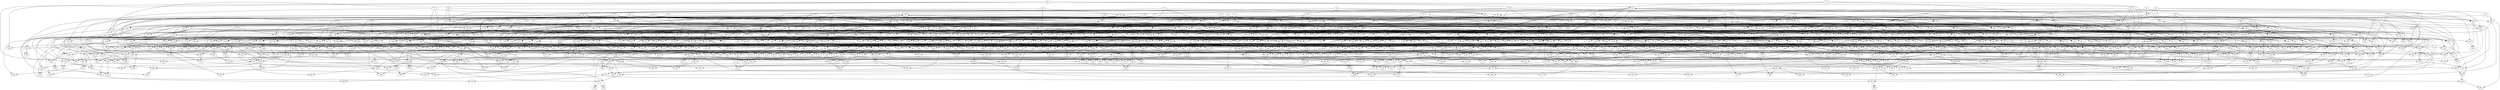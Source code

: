 digraph grap {
0 -> 192
0 -> 215
0 -> 269
0 -> 650
0 -> 860
1 -> 857
2 -> 107
2 -> 156
2 -> 325
2 -> 455
3 -> 209
3 -> 362
3 -> 406
3 -> 558
4 -> 141
4 -> 282
4 -> 438
4 -> 957
5 -> 138
5 -> 457
5 -> 609
5 -> 616
5 -> 690
6 -> 662
6 -> 845
7 -> 121
7 -> 244
7 -> 512
7 -> 540
7 -> 991
8 -> 122
8 -> 429
8 -> 459
9 -> 126
9 -> 130
9 -> 199
9 -> 257
9 -> 404
9 -> 543
9 -> 596
10 -> 197
10 -> 238
10 -> 359
10 -> 471
11 -> 133
11 -> 267
11 -> 287
11 -> 910
12 -> 100
12 -> 175
12 -> 207
12 -> 226
12 -> 561
12 -> 891
13 -> 143
13 -> 153
13 -> 521
14 -> 129
14 -> 146
14 -> 263
14 -> 265
14 -> 280
14 -> 324
14 -> 395
14 -> 473
14 -> 584
14 -> 643
15 -> 130
15 -> 152
15 -> 344
15 -> 357
16 -> 104
16 -> 240
16 -> 425
16 -> 649
16 -> 808
17 -> 123
17 -> 135
17 -> 158
17 -> 661
17 -> 802
18 -> 189
18 -> 490
18 -> 544
18 -> 882
19 -> 433
19 -> 779
19 -> 963
20 -> 148
20 -> 228
20 -> 341
20 -> 550
20 -> 652
20 -> 804
21 -> 102
21 -> 151
21 -> 230
21 -> 1058
22 -> 120
22 -> 162
22 -> 168
22 -> 294
22 -> 405
22 -> 746
23 -> 214
23 -> 380
24 -> 113
24 -> 194
24 -> 388
24 -> 536
24 -> 624
24 -> 847
25 -> 100
25 -> 127
25 -> 159
25 -> 518
26 -> 152
26 -> 205
26 -> 552
26 -> 648
26 -> 1060
27 -> 178
27 -> 231
27 -> 298
27 -> 427
27 -> 819
28 -> 108
28 -> 124
28 -> 179
28 -> 363
28 -> 467
28 -> 482
28 -> 557
28 -> 731
29 -> 116
29 -> 578
29 -> 684
29 -> 805
30 -> 182
30 -> 265
30 -> 352
30 -> 448
30 -> 617
30 -> 1093
31 -> 125
31 -> 138
31 -> 202
31 -> 223
31 -> 345
31 -> 400
31 -> 875
32 -> 103
32 -> 118
32 -> 144
33 -> 550
33 -> 679
33 -> 721
33 -> 944
34 -> 270
34 -> 395
34 -> 477
34 -> 1066
35 -> 150
35 -> 160
35 -> 179
35 -> 603
36 -> 592
36 -> 853
37 -> 101
37 -> 149
37 -> 227
37 -> 327
37 -> 1002
37 -> 1051
38 -> 118
38 -> 184
38 -> 233
38 -> 235
38 -> 286
38 -> 409
38 -> 525
39 -> 102
39 -> 114
39 -> 196
39 -> 260
39 -> 287
39 -> 499
39 -> 787
40 -> 140
40 -> 266
40 -> 829
41 -> 336
41 -> 855
42 -> 137
42 -> 164
42 -> 201
42 -> 215
42 -> 316
42 -> 343
42 -> 344
42 -> 461
42 -> 516
43 -> 103
43 -> 479
43 -> 815
43 -> 854
44 -> 439
45 -> 124
45 -> 132
45 -> 487
45 -> 974
46 -> 797
46 -> 955
47 -> 106
47 -> 112
47 -> 293
47 -> 390
47 -> 505
47 -> 864
48 -> 111
48 -> 338
49 -> 139
49 -> 206
49 -> 292
49 -> 313
49 -> 366
49 -> 379
50 -> 259
50 -> 463
50 -> 603
50 -> 694
50 -> 823
50 -> 894
50 -> 899
51 -> 111
51 -> 195
51 -> 254
51 -> 651
52 -> 216
52 -> 243
52 -> 275
52 -> 417
52 -> 644
52 -> 898
53 -> 106
53 -> 107
53 -> 161
53 -> 296
53 -> 504
54 -> 104
54 -> 109
54 -> 156
54 -> 325
54 -> 529
54 -> 651
55 -> 109
55 -> 1091
56 -> 232
56 -> 456
56 -> 554
56 -> 722
57 -> 110
57 -> 170
57 -> 253
58 -> 258
59 -> 207
59 -> 413
59 -> 485
59 -> 573
59 -> 688
59 -> 1082
60 -> 129
60 -> 135
60 -> 190
60 -> 696
61 -> 188
61 -> 247
61 -> 763
62 -> 193
63 -> 121
63 -> 131
63 -> 134
63 -> 154
63 -> 204
63 -> 425
63 -> 472
63 -> 656
63 -> 669
63 -> 1029
64 -> 214
64 -> 441
64 -> 514
64 -> 697
65 -> 151
65 -> 187
65 -> 208
65 -> 375
65 -> 810
65 -> 815
65 -> 827
66 -> 125
66 -> 131
66 -> 261
66 -> 454
66 -> 618
66 -> 949
67 -> 388
67 -> 787
68 -> 117
68 -> 133
68 -> 286
68 -> 367
68 -> 464
68 -> 484
68 -> 627
69 -> 178
69 -> 297
69 -> 326
69 -> 372
69 -> 569
69 -> 733
69 -> 745
70 -> 224
70 -> 307
70 -> 384
71 -> 266
71 -> 281
71 -> 563
71 -> 750
72 -> 164
72 -> 171
72 -> 262
73 -> 113
73 -> 181
73 -> 342
73 -> 728
74 -> 237
74 -> 437
74 -> 630
74 -> 658
74 -> 977
75 -> 149
75 -> 807
75 -> 814
76 -> 141
76 -> 150
76 -> 195
76 -> 462
76 -> 1026
77 -> 174
77 -> 322
77 -> 522
77 -> 770
78 -> 427
78 -> 507
79 -> 148
79 -> 280
79 -> 669
79 -> 675
80 -> 169
80 -> 377
80 -> 529
81 -> 126
81 -> 176
81 -> 186
81 -> 196
81 -> 234
81 -> 260
81 -> 335
81 -> 336
82 -> 123
82 -> 201
82 -> 309
82 -> 493
82 -> 655
82 -> 873
83 -> 115
83 -> 177
83 -> 268
83 -> 308
83 -> 390
83 -> 392
83 -> 466
83 -> 681
83 -> 886
84 -> 105
84 -> 144
84 -> 339
84 -> 367
84 -> 411
84 -> 457
84 -> 504
85 -> 119
85 -> 197
85 -> 330
85 -> 360
85 -> 706
86 -> 159
86 -> 283
86 -> 397
86 -> 580
86 -> 751
87 -> 128
87 -> 136
87 -> 142
87 -> 181
87 -> 271
87 -> 477
87 -> 975
88 -> 112
88 -> 128
88 -> 175
88 -> 592
88 -> 742
89 -> 323
89 -> 434
90 -> 203
90 -> 324
90 -> 460
90 -> 597
90 -> 667
90 -> 903
90 -> 935
90 -> 1085
91 -> 105
91 -> 158
91 -> 482
92 -> 110
92 -> 165
92 -> 332
92 -> 364
93 -> 122
93 -> 203
93 -> 337
93 -> 588
94 -> 768
94 -> 874
95 -> 229
96 -> 172
96 -> 446
96 -> 890
97 -> 155
97 -> 267
97 -> 756
97 -> 1081
98 -> 119
98 -> 166
98 -> 673
99 -> 101
99 -> 115
99 -> 218
99 -> 428
100 -> 114
100 -> 174
100 -> 222
100 -> 369
100 -> 596
100 -> 672
100 -> 870
100 -> 1065
101 -> 116
101 -> 117
101 -> 145
101 -> 180
101 -> 275
101 -> 321
101 -> 331
102 -> 153
102 -> 233
102 -> 420
102 -> 657
103 -> 315
103 -> 380
104 -> 136
104 -> 199
104 -> 232
104 -> 563
104 -> 599
104 -> 760
105 -> 465
106 -> 108
106 -> 272
106 -> 274
106 -> 329
106 -> 434
106 -> 608
106 -> 793
107 -> 172
107 -> 183
107 -> 216
107 -> 322
107 -> 365
107 -> 579
108 -> 120
108 -> 147
108 -> 342
108 -> 472
108 -> 843
108 -> 1059
109 -> 209
109 -> 222
109 -> 431
109 -> 586
109 -> 808
110 -> 139
110 -> 200
110 -> 202
110 -> 432
110 -> 495
110 -> 555
111 -> 239
111 -> 463
112 -> 189
112 -> 208
112 -> 255
112 -> 298
112 -> 319
112 -> 649
112 -> 804
113 -> 160
113 -> 278
113 -> 299
113 -> 375
113 -> 415
113 -> 469
113 -> 553
113 -> 660
113 -> 1011
114 -> 217
114 -> 259
114 -> 288
114 -> 374
114 -> 567
114 -> 686
114 -> 754
115 -> 372
115 -> 415
115 -> 542
115 -> 666
115 -> 972
116 -> 165
116 -> 170
116 -> 416
116 -> 489
116 -> 654
117 -> 134
117 -> 155
117 -> 185
117 -> 495
117 -> 591
117 -> 858
118 -> 137
118 -> 321
118 -> 374
118 -> 1005
119 -> 127
119 -> 391
120 -> 243
120 -> 356
120 -> 545
120 -> 1030
121 -> 248
121 -> 351
121 -> 762
122 -> 185
122 -> 191
122 -> 840
123 -> 145
123 -> 198
123 -> 281
123 -> 830
124 -> 190
124 -> 368
124 -> 675
124 -> 812
124 -> 991
125 -> 225
125 -> 236
125 -> 258
125 -> 353
125 -> 382
125 -> 560
125 -> 722
125 -> 865
126 -> 132
126 -> 167
126 -> 597
127 -> 221
127 -> 534
128 -> 147
128 -> 198
128 -> 1058
128 -> 1072
129 -> 143
129 -> 193
129 -> 256
129 -> 470
129 -> 591
130 -> 245
130 -> 261
130 -> 309
130 -> 621
130 -> 892
131 -> 177
131 -> 191
131 -> 228
131 -> 413
131 -> 989
132 -> 173
132 -> 180
132 -> 317
132 -> 376
133 -> 163
133 -> 188
133 -> 343
133 -> 613
133 -> 928
133 -> 1067
134 -> 142
134 -> 257
134 -> 272
134 -> 363
134 -> 516
134 -> 607
135 -> 173
135 -> 250
136 -> 186
136 -> 246
136 -> 365
136 -> 383
136 -> 564
136 -> 641
137 -> 140
137 -> 146
137 -> 219
137 -> 288
137 -> 303
137 -> 312
137 -> 337
137 -> 349
138 -> 245
138 -> 646
139 -> 157
139 -> 218
139 -> 749
140 -> 163
140 -> 744
140 -> 894
141 -> 220
141 -> 225
141 -> 227
141 -> 251
141 -> 285
141 -> 366
141 -> 524
141 -> 1027
142 -> 520
142 -> 824
143 -> 300
143 -> 772
144 -> 167
144 -> 204
144 -> 289
144 -> 354
144 -> 884
145 -> 154
145 -> 294
146 -> 162
146 -> 241
146 -> 268
146 -> 479
146 -> 558
146 -> 647
146 -> 672
146 -> 872
146 -> 1041
147 -> 211
147 -> 551
148 -> 212
148 -> 229
148 -> 341
149 -> 166
149 -> 320
149 -> 379
149 -> 386
149 -> 424
150 -> 239
150 -> 246
150 -> 299
150 -> 333
150 -> 352
150 -> 999
151 -> 348
152 -> 168
152 -> 295
152 -> 401
152 -> 436
152 -> 645
153 -> 242
153 -> 273
154 -> 304
154 -> 310
154 -> 418
154 -> 485
154 -> 562
154 -> 803
154 -> 873
154 -> 1096
155 -> 157
155 -> 609
155 -> 652
155 -> 975
156 -> 187
156 -> 397
156 -> 640
157 -> 285
157 -> 423
157 -> 601
158 -> 161
158 -> 205
158 -> 642
159 -> 182
159 -> 426
159 -> 447
159 -> 450
159 -> 486
159 -> 717
160 -> 220
160 -> 846
161 -> 169
161 -> 497
161 -> 574
162 -> 297
162 -> 464
163 -> 192
163 -> 194
163 -> 316
163 -> 742
164 -> 171
164 -> 176
164 -> 183
164 -> 278
165 -> 368
165 -> 444
165 -> 576
166 -> 371
166 -> 446
166 -> 568
166 -> 648
167 -> 219
167 -> 330
167 -> 447
167 -> 469
168 -> 184
168 -> 241
168 -> 323
168 -> 346
168 -> 362
168 -> 534
168 -> 629
168 -> 1082
169 -> 263
169 -> 435
169 -> 437
169 -> 699
169 -> 701
170 -> 221
170 -> 498
170 -> 709
171 -> 696
171 -> 898
172 -> 271
172 -> 340
172 -> 687
172 -> 850
173 -> 665
173 -> 732
173 -> 759
174 -> 414
174 -> 614
174 -> 670
174 -> 960
175 -> 484
175 -> 545
175 -> 580
175 -> 662
176 -> 262
177 -> 213
177 -> 386
178 -> 210
178 -> 247
178 -> 249
178 -> 295
178 -> 377
178 -> 454
178 -> 678
178 -> 896
178 -> 1030
179 -> 206
179 -> 546
179 -> 683
180 -> 200
180 -> 211
180 -> 237
180 -> 396
180 -> 398
180 -> 401
180 -> 676
182 -> 242
182 -> 515
183 -> 210
183 -> 311
183 -> 328
183 -> 426
183 -> 841
183 -> 853
183 -> 889
184 -> 396
184 -> 517
184 -> 876
185 -> 212
185 -> 251
185 -> 393
185 -> 444
186 -> 223
186 -> 291
186 -> 565
186 -> 1019
187 -> 249
187 -> 510
187 -> 564
188 -> 493
188 -> 506
189 -> 279
189 -> 663
189 -> 691
190 -> 930
191 -> 385
191 -> 421
191 -> 901
192 -> 290
192 -> 326
192 -> 625
192 -> 758
193 -> 231
194 -> 293
194 -> 492
194 -> 950
195 -> 254
195 -> 606
196 -> 217
196 -> 509
196 -> 1018
196 -> 1042
196 -> 1084
197 -> 308
197 -> 398
197 -> 407
197 -> 549
197 -> 997
198 -> 466
199 -> 328
199 -> 619
199 -> 849
199 -> 1004
200 -> 252
200 -> 331
200 -> 356
200 -> 453
200 -> 503
200 -> 801
200 -> 1071
201 -> 273
201 -> 391
201 -> 628
201 -> 775
201 -> 960
202 -> 240
202 -> 279
202 -> 284
202 -> 878
203 -> 276
203 -> 296
204 -> 226
204 -> 277
204 -> 282
204 -> 613
204 -> 677
204 -> 866
205 -> 213
205 -> 224
205 -> 248
205 -> 319
205 -> 452
206 -> 400
206 -> 822
206 -> 1097
207 -> 255
207 -> 430
207 -> 816
207 -> 818
207 -> 1015
208 -> 235
208 -> 274
208 -> 548
208 -> 561
209 -> 389
209 -> 831
209 -> 1071
210 -> 327
210 -> 689
210 -> 798
210 -> 895
210 -> 1070
211 -> 987
212 -> 361
212 -> 521
212 -> 777
212 -> 912
213 -> 498
213 -> 607
214 -> 631
214 -> 692
215 -> 442
215 -> 587
215 -> 620
215 -> 693
216 -> 411
216 -> 476
216 -> 494
216 -> 828
216 -> 970
217 -> 284
217 -> 526
217 -> 682
217 -> 871
217 -> 1099
218 -> 410
218 -> 749
219 -> 538
220 -> 230
220 -> 244
220 -> 448
220 -> 581
221 -> 442
221 -> 870
222 -> 329
222 -> 515
222 -> 938
223 -> 264
223 -> 340
223 -> 646
223 -> 778
223 -> 783
224 -> 236
224 -> 311
224 -> 633
224 -> 638
225 -> 333
225 -> 381
225 -> 406
225 -> 556
225 -> 703
226 -> 624
226 -> 698
226 -> 958
226 -> 965
227 -> 525
227 -> 527
227 -> 615
228 -> 481
229 -> 655
230 -> 238
230 -> 252
230 -> 315
230 -> 451
231 -> 556
231 -> 1068
232 -> 360
232 -> 452
232 -> 720
233 -> 234
234 -> 431
234 -> 496
234 -> 1075
235 -> 276
235 -> 290
235 -> 443
235 -> 789
236 -> 408
236 -> 419
237 -> 302
237 -> 532
238 -> 304
238 -> 306
238 -> 394
238 -> 519
239 -> 383
239 -> 513
239 -> 570
240 -> 312
240 -> 314
240 -> 1005
241 -> 253
241 -> 595
241 -> 963
242 -> 310
242 -> 543
242 -> 590
243 -> 637
243 -> 663
243 -> 955
244 -> 292
244 -> 361
244 -> 465
244 -> 487
244 -> 542
244 -> 604
245 -> 320
246 -> 250
246 -> 264
246 -> 1057
247 -> 334
247 -> 445
247 -> 761
247 -> 812
248 -> 269
248 -> 405
249 -> 606
249 -> 708
250 -> 334
250 -> 349
250 -> 673
250 -> 865
251 -> 719
251 -> 874
252 -> 270
252 -> 358
252 -> 403
252 -> 674
252 -> 1000
253 -> 438
253 -> 954
254 -> 256
254 -> 403
254 -> 508
254 -> 725
254 -> 731
255 -> 318
255 -> 584
255 -> 668
256 -> 305
256 -> 734
256 -> 761
257 -> 474
257 -> 908
259 -> 277
259 -> 350
259 -> 417
259 -> 488
260 -> 387
260 -> 524
260 -> 782
261 -> 385
261 -> 560
261 -> 739
261 -> 760
261 -> 769
261 -> 1027
262 -> 1014
263 -> 318
263 -> 926
263 -> 1031
264 -> 364
264 -> 370
264 -> 402
264 -> 629
265 -> 381
266 -> 676
266 -> 681
266 -> 879
266 -> 1088
267 -> 313
267 -> 339
267 -> 1043
269 -> 283
269 -> 300
269 -> 1016
270 -> 1022
271 -> 378
271 -> 638
271 -> 683
271 -> 934
272 -> 757
273 -> 350
273 -> 351
273 -> 794
273 -> 814
273 -> 917
273 -> 966
274 -> 358
274 -> 407
274 -> 678
274 -> 844
275 -> 480
276 -> 303
276 -> 476
276 -> 1048
277 -> 585
277 -> 964
278 -> 301
278 -> 346
278 -> 704
279 -> 880
280 -> 461
280 -> 587
280 -> 674
280 -> 747
280 -> 838
280 -> 971
281 -> 420
281 -> 453
281 -> 575
282 -> 440
282 -> 577
282 -> 620
283 -> 821
284 -> 302
284 -> 394
284 -> 625
284 -> 726
285 -> 480
285 -> 923
286 -> 289
286 -> 306
286 -> 345
286 -> 1010
287 -> 307
287 -> 639
288 -> 291
288 -> 369
288 -> 497
288 -> 523
288 -> 660
288 -> 701
289 -> 659
289 -> 937
290 -> 585
290 -> 691
291 -> 566
292 -> 470
293 -> 888
293 -> 1072
294 -> 338
294 -> 739
295 -> 305
295 -> 578
297 -> 399
297 -> 721
297 -> 844
297 -> 847
297 -> 1029
298 -> 301
298 -> 314
298 -> 436
298 -> 633
298 -> 1017
299 -> 412
299 -> 830
300 -> 335
300 -> 689
300 -> 793
301 -> 494
301 -> 679
302 -> 422
302 -> 467
302 -> 1025
303 -> 1034
304 -> 499
304 -> 677
305 -> 347
305 -> 460
306 -> 355
306 -> 373
306 -> 393
306 -> 474
306 -> 820
306 -> 864
308 -> 332
308 -> 785
309 -> 528
310 -> 502
310 -> 568
310 -> 938
310 -> 962
311 -> 317
311 -> 424
311 -> 713
312 -> 422
312 -> 501
312 -> 589
312 -> 859
312 -> 1073
314 -> 546
315 -> 370
315 -> 645
315 -> 767
316 -> 522
317 -> 376
318 -> 883
319 -> 354
319 -> 392
319 -> 416
319 -> 713
319 -> 835
319 -> 951
320 -> 513
320 -> 552
321 -> 631
321 -> 778
321 -> 956
322 -> 653
323 -> 449
323 -> 450
323 -> 623
323 -> 747
323 -> 764
325 -> 612
325 -> 934
326 -> 441
326 -> 741
327 -> 666
327 -> 771
327 -> 805
327 -> 826
327 -> 981
328 -> 412
328 -> 726
329 -> 788
330 -> 468
330 -> 753
330 -> 813
331 -> 632
331 -> 834
331 -> 869
331 -> 929
331 -> 983
332 -> 697
333 -> 373
333 -> 389
334 -> 357
334 -> 1077
334 -> 1078
335 -> 353
335 -> 384
335 -> 409
335 -> 885
336 -> 418
336 -> 429
336 -> 481
337 -> 707
337 -> 861
338 -> 1063
339 -> 933
339 -> 1070
340 -> 387
340 -> 796
340 -> 1067
341 -> 347
341 -> 944
342 -> 348
342 -> 456
342 -> 492
342 -> 583
342 -> 936
342 -> 1045
343 -> 414
343 -> 512
343 -> 539
343 -> 588
344 -> 775
345 -> 849
346 -> 508
346 -> 1059
347 -> 875
347 -> 884
348 -> 402
348 -> 510
348 -> 576
348 -> 583
348 -> 796
348 -> 821
348 -> 876
349 -> 445
350 -> 483
350 -> 496
350 -> 527
350 -> 940
351 -> 355
351 -> 359
351 -> 378
352 -> 433
352 -> 659
352 -> 740
352 -> 850
353 -> 471
354 -> 539
355 -> 458
355 -> 695
355 -> 1083
356 -> 371
356 -> 458
356 -> 475
356 -> 709
356 -> 904
357 -> 755
358 -> 404
358 -> 918
359 -> 757
359 -> 1080
360 -> 399
360 -> 530
360 -> 544
362 -> 1037
364 -> 549
364 -> 852
365 -> 382
366 -> 440
366 -> 716
366 -> 744
367 -> 514
367 -> 566
368 -> 717
368 -> 905
369 -> 419
370 -> 611
370 -> 710
370 -> 719
371 -> 579
372 -> 586
372 -> 781
373 -> 582
373 -> 698
373 -> 903
373 -> 1009
374 -> 807
376 -> 475
376 -> 1023
378 -> 730
378 -> 798
378 -> 833
379 -> 443
379 -> 590
380 -> 867
381 -> 671
382 -> 501
383 -> 430
383 -> 491
384 -> 423
384 -> 630
384 -> 784
385 -> 567
385 -> 740
386 -> 791
386 -> 965
387 -> 642
387 -> 950
388 -> 600
388 -> 727
389 -> 943
392 -> 948
393 -> 408
393 -> 435
393 -> 455
393 -> 555
393 -> 718
393 -> 765
393 -> 911
395 -> 500
395 -> 891
397 -> 410
397 -> 992
397 -> 1056
398 -> 548
399 -> 468
399 -> 857
400 -> 451
400 -> 528
400 -> 832
400 -> 1057
401 -> 421
401 -> 598
401 -> 619
402 -> 862
402 -> 982
405 -> 695
406 -> 511
407 -> 734
407 -> 738
408 -> 509
408 -> 594
408 -> 893
409 -> 707
409 -> 1014
410 -> 462
410 -> 878
410 -> 908
411 -> 600
412 -> 537
412 -> 699
413 -> 594
413 -> 782
413 -> 964
414 -> 1053
415 -> 489
415 -> 1061
417 -> 1081
418 -> 439
418 -> 562
418 -> 993
419 -> 615
419 -> 969
420 -> 511
421 -> 473
422 -> 428
422 -> 621
423 -> 571
425 -> 502
425 -> 774
425 -> 907
425 -> 967
425 -> 1032
426 -> 715
427 -> 533
427 -> 766
427 -> 1033
428 -> 626
430 -> 432
430 -> 541
431 -> 640
432 -> 800
434 -> 478
434 -> 537
436 -> 758
436 -> 858
436 -> 948
437 -> 478
437 -> 634
437 -> 1026
438 -> 653
438 -> 685
438 -> 1045
440 -> 581
440 -> 736
440 -> 824
440 -> 1049
441 -> 593
442 -> 599
442 -> 783
442 -> 889
442 -> 973
443 -> 449
444 -> 806
448 -> 622
448 -> 789
448 -> 842
449 -> 531
449 -> 616
449 -> 730
449 -> 976
450 -> 769
450 -> 860
450 -> 1002
451 -> 459
451 -> 786
452 -> 658
453 -> 635
453 -> 839
454 -> 811
454 -> 879
455 -> 486
455 -> 488
455 -> 506
455 -> 729
455 -> 753
456 -> 491
457 -> 518
457 -> 715
457 -> 737
458 -> 712
458 -> 1052
459 -> 911
459 -> 1083
459 -> 1098
460 -> 820
460 -> 920
461 -> 530
461 -> 738
461 -> 1066
462 -> 538
463 -> 500
463 -> 551
463 -> 573
464 -> 705
464 -> 1056
465 -> 526
465 -> 535
466 -> 887
466 -> 1021
467 -> 547
467 -> 575
468 -> 957
468 -> 1061
469 -> 490
469 -> 503
472 -> 839
472 -> 1064
473 -> 634
474 -> 531
474 -> 929
475 -> 517
476 -> 559
477 -> 571
478 -> 523
478 -> 582
478 -> 639
479 -> 483
479 -> 643
480 -> 680
480 -> 994
482 -> 507
482 -> 732
483 -> 702
484 -> 520
484 -> 557
484 -> 602
484 -> 1054
485 -> 618
485 -> 650
485 -> 767
486 -> 519
487 -> 572
487 -> 1003
488 -> 996
489 -> 733
489 -> 1078
490 -> 608
490 -> 743
491 -> 748
491 -> 919
492 -> 664
493 -> 554
494 -> 859
495 -> 535
495 -> 961
496 -> 540
498 -> 601
498 -> 1087
499 -> 1039
500 -> 786
501 -> 667
501 -> 788
501 -> 794
502 -> 505
502 -> 553
502 -> 882
502 -> 980
503 -> 871
503 -> 1007
504 -> 901
504 -> 1087
505 -> 536
505 -> 614
505 -> 665
507 -> 541
507 -> 773
507 -> 1094
508 -> 700
508 -> 735
508 -> 795
509 -> 656
509 -> 838
509 -> 949
510 -> 657
510 -> 718
510 -> 781
510 -> 817
511 -> 559
513 -> 690
515 -> 595
515 -> 637
516 -> 843
518 -> 602
518 -> 623
518 -> 985
520 -> 913
521 -> 547
521 -> 868
522 -> 741
522 -> 907
523 -> 635
523 -> 861
524 -> 706
524 -> 1024
525 -> 636
525 -> 982
525 -> 1008
526 -> 533
526 -> 766
526 -> 885
526 -> 988
527 -> 916
528 -> 572
528 -> 945
528 -> 1084
529 -> 708
529 -> 773
529 -> 810
529 -> 942
530 -> 569
530 -> 1090
531 -> 532
531 -> 752
532 -> 565
532 -> 1023
534 -> 688
534 -> 727
534 -> 1031
535 -> 627
536 -> 593
536 -> 644
538 -> 795
539 -> 728
539 -> 867
540 -> 1086
541 -> 935
544 -> 577
544 -> 825
544 -> 941
545 -> 846
546 -> 1034
547 -> 628
547 -> 765
548 -> 570
548 -> 984
549 -> 743
549 -> 854
549 -> 1088
550 -> 1098
551 -> 574
551 -> 611
551 -> 636
551 -> 792
553 -> 694
553 -> 953
554 -> 641
554 -> 809
554 -> 1013
555 -> 947
555 -> 997
558 -> 970
558 -> 977
559 -> 914
560 -> 1001
560 -> 1020
561 -> 737
563 -> 816
564 -> 1036
565 -> 598
565 -> 612
566 -> 756
567 -> 622
567 -> 1040
568 -> 866
568 -> 990
571 -> 1000
572 -> 845
573 -> 840
573 -> 978
574 -> 723
574 -> 973
576 -> 923
576 -> 969
577 -> 828
578 -> 671
578 -> 751
578 -> 811
578 -> 985
578 -> 998
580 -> 686
580 -> 893
580 -> 912
580 -> 979
581 -> 837
582 -> 711
582 -> 900
583 -> 716
584 -> 1076
585 -> 589
585 -> 626
585 -> 1077
586 -> 937
588 -> 605
588 -> 902
588 -> 945
588 -> 1009
589 -> 936
590 -> 1095
591 -> 720
591 -> 909
591 -> 931
593 -> 610
594 -> 610
595 -> 605
595 -> 724
595 -> 909
595 -> 1012
596 -> 664
596 -> 746
597 -> 1086
598 -> 881
600 -> 714
600 -> 851
601 -> 604
601 -> 825
601 -> 1028
602 -> 986
604 -> 680
604 -> 1089
605 -> 1035
606 -> 833
606 -> 925
607 -> 617
607 -> 735
609 -> 687
614 -> 647
614 -> 654
614 -> 790
616 -> 682
616 -> 703
617 -> 632
618 -> 806
620 -> 780
621 -> 822
622 -> 959
623 -> 801
628 -> 768
629 -> 836
630 -> 996
632 -> 693
632 -> 1085
633 -> 968
633 -> 989
634 -> 834
635 -> 670
637 -> 750
638 -> 661
638 -> 692
638 -> 1092
639 -> 729
640 -> 712
640 -> 940
641 -> 899
641 -> 928
642 -> 888
644 -> 920
644 -> 1094
645 -> 855
647 -> 762
647 -> 1017
649 -> 752
650 -> 704
650 -> 922
651 -> 748
651 -> 1063
652 -> 995
653 -> 736
654 -> 710
654 -> 792
654 -> 1012
654 -> 1062
655 -> 827
655 -> 946
655 -> 971
656 -> 668
657 -> 780
658 -> 803
658 -> 1021
659 -> 745
660 -> 799
660 -> 1050
662 -> 927
665 -> 962
668 -> 1020
669 -> 685
669 -> 777
669 -> 999
671 -> 813
672 -> 776
672 -> 941
673 -> 951
674 -> 862
678 -> 968
678 -> 1008
679 -> 919
680 -> 918
680 -> 1038
681 -> 684
681 -> 759
681 -> 988
683 -> 779
685 -> 702
687 -> 1050
688 -> 724
688 -> 791
688 -> 1040
690 -> 952
691 -> 723
691 -> 841
693 -> 1006
694 -> 1015
695 -> 700
696 -> 714
696 -> 754
696 -> 800
698 -> 848
699 -> 1093
700 -> 771
700 -> 892
700 -> 1013
701 -> 831
702 -> 1001
703 -> 705
704 -> 900
705 -> 711
705 -> 1069
706 -> 725
707 -> 856
707 -> 947
709 -> 809
709 -> 842
709 -> 930
717 -> 1075
718 -> 764
719 -> 819
719 -> 924
720 -> 927
721 -> 863
721 -> 1043
724 -> 818
725 -> 1044
726 -> 848
727 -> 836
727 -> 877
727 -> 926
730 -> 784
731 -> 902
731 -> 931
732 -> 785
732 -> 1024
733 -> 869
734 -> 1006
735 -> 1074
737 -> 972
737 -> 1055
737 -> 1096
739 -> 817
741 -> 1055
742 -> 763
742 -> 776
742 -> 922
745 -> 799
749 -> 1074
751 -> 755
751 -> 774
754 -> 1053
758 -> 1060
759 -> 1054
759 -> 1068
760 -> 890
760 -> 915
760 -> 942
761 -> 872
762 -> 770
762 -> 797
763 -> 772
763 -> 790
764 -> 910
765 -> 826
765 -> 905
766 -> 832
766 -> 917
767 -> 1090
769 -> 835
771 -> 837
771 -> 952
772 -> 823
773 -> 921
774 -> 1097
776 -> 983
779 -> 956
780 -> 881
780 -> 1047
783 -> 1044
783 -> 1049
787 -> 802
787 -> 995
790 -> 852
794 -> 1004
795 -> 1022
795 -> 1041
797 -> 906
798 -> 904
803 -> 1007
803 -> 1046
803 -> 1076
804 -> 921
804 -> 1042
805 -> 946
808 -> 915
809 -> 913
810 -> 829
812 -> 868
812 -> 932
815 -> 887
817 -> 863
817 -> 1038
818 -> 993
818 -> 1033
819 -> 1065
820 -> 961
823 -> 958
825 -> 966
827 -> 978
828 -> 851
828 -> 916
829 -> 998
830 -> 880
835 -> 1037
838 -> 897
840 -> 1048
841 -> 856
841 -> 886
841 -> 943
841 -> 1080
843 -> 877
843 -> 925
844 -> 895
856 -> 906
856 -> 992
857 -> 914
860 -> 1028
866 -> 924
867 -> 896
870 -> 883
875 -> 939
875 -> 987
877 -> 990
879 -> 954
881 -> 953
881 -> 1046
886 -> 1039
886 -> 1051
891 -> 932
893 -> 984
893 -> 986
895 -> 939
896 -> 897
898 -> 981
902 -> 1089
903 -> 933
908 -> 1025
909 -> 976
913 -> 1018
914 -> 1079
920 -> 980
924 -> 1011
926 -> 967
929 -> 1036
932 -> 979
939 -> 974
940 -> 994
946 -> 959
950 -> 1052
957 -> 1016
961 -> 1099
963 -> 1003
965 -> 1047
972 -> 1019
984 -> 1079
988 -> 1035
990 -> 1073
998 -> 1010
1006 -> 1092
1011 -> 1032
1015 -> 1064
1015 -> 1095
1019 -> 1062
1020 -> 1091
1065 -> 1069
}
